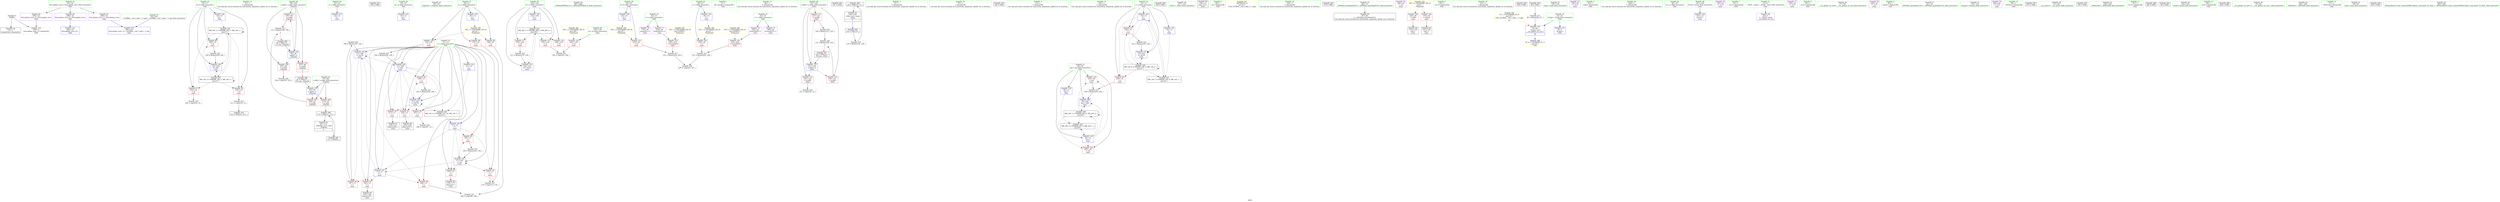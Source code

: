 digraph "SVFG" {
	label="SVFG";

	Node0x5574ecacd810 [shape=record,color=grey,label="{NodeID: 0\nNullPtr}"];
	Node0x5574ecacd810 -> Node0x5574ecad9ec0[style=solid];
	Node0x5574ecacd810 -> Node0x5574ecadeee0[style=solid];
	Node0x5574ecad8e10 [shape=record,color=red,label="{NodeID: 97\n253\<--16\n\<--k\nmain\n}"];
	Node0x5574ecad8e10 -> Node0x5574ecae6ca0[style=solid];
	Node0x5574ecad66c0 [shape=record,color=green,label="{NodeID: 14\n53\<--1\n\<--dummyObj\nCan only get source location for instruction, argument, global var or function.}"];
	Node0x5574ecad8950 [shape=record,color=red,label="{NodeID: 111\n109\<--99\n\<--y.addr\n_Z3gcdxx\n}"];
	Node0x5574ecad8950 -> Node0x5574ecae4ea0[style=solid];
	Node0x5574ecad71c0 [shape=record,color=green,label="{NodeID: 28\n22\<--23\nl\<--l_field_insensitive\nGlob }"];
	Node0x5574ecad71c0 -> Node0x5574ecade8e0[style=solid];
	Node0x5574ecaff380 [shape=record,color=black,label="{NodeID: 291\n158 = PHI()\n}"];
	Node0x5574ec83e270 [shape=record,color=black,label="{NodeID: 208\n115 = PHI(111, 113, )\n}"];
	Node0x5574ec83e270 -> Node0x5574ecada190[style=solid];
	Node0x5574ecade6e0 [shape=record,color=blue,label="{NodeID: 125\n18\<--12\nm\<--\nGlob }"];
	Node0x5574ecad7fc0 [shape=record,color=green,label="{NodeID: 42\n92\<--93\n_Z3gcdxx\<--_Z3gcdxx_field_insensitive\n}"];
	Node0x5574ecae5da0 [shape=record,color=grey,label="{NodeID: 222\n198 = Binary(197, 129, )\n}"];
	Node0x5574ecae5da0 -> Node0x5574ecadf730[style=solid];
	Node0x5574ecadf3f0 [shape=record,color=blue,label="{NodeID: 139\n143\<--129\ntt\<--\nmain\n}"];
	Node0x5574ecadf3f0 -> Node0x5574ecaf04d0[style=dashed];
	Node0x5574ecad9cc0 [shape=record,color=green,label="{NodeID: 56\n267\<--268\n_ZNSolsEPFRSoS_E\<--_ZNSolsEPFRSoS_E_field_insensitive\n}"];
	Node0x5574ecada8e0 [shape=record,color=purple,label="{NodeID: 70\n179\<--30\narrayidx\<--a\nmain\n}"];
	Node0x5574ecadb4d0 [shape=record,color=red,label="{NodeID: 84\n177\<--11\n\<--i\nmain\n}"];
	Node0x5574ecadb4d0 -> Node0x5574ecada4d0[style=solid];
	Node0x5574ecacd3d0 [shape=record,color=green,label="{NodeID: 1\n7\<--1\n__dso_handle\<--dummyObj\nGlob }"];
	Node0x5574ecaf3620 [shape=record,color=yellow,style=double,label="{NodeID: 264\n30V_1 = ENCHI(MR_30V_0)\npts\{146 \}\nFun[main]}"];
	Node0x5574ecaf3620 -> Node0x5574ecade0a0[style=dashed];
	Node0x5574ecad8ee0 [shape=record,color=red,label="{NodeID: 98\n174\<--20\n\<--n\nmain\n}"];
	Node0x5574ecad8ee0 -> Node0x5574ecae6520[style=solid];
	Node0x5574ecad6750 [shape=record,color=green,label="{NodeID: 15\n83\<--1\n\<--dummyObj\nCan only get source location for instruction, argument, global var or function.}"];
	Node0x5574ecad8a20 [shape=record,color=red,label="{NodeID: 112\n124\<--121\n\<--n.addr\n_Z2bci\n}"];
	Node0x5574ecad8a20 -> Node0x5574ecae63a0[style=solid];
	Node0x5574ecad72c0 [shape=record,color=green,label="{NodeID: 29\n24\<--25\nb\<--b_field_insensitive\nGlob }"];
	Node0x5574ecad72c0 -> Node0x5574ecad9150[style=solid];
	Node0x5574ecad72c0 -> Node0x5574ecade9e0[style=solid];
	Node0x5574ecaff450 [shape=record,color=black,label="{NodeID: 292\n167 = PHI()\n}"];
	Node0x5574ecae41e0 [shape=record,color=black,label="{NodeID: 209\n136 = PHI(133, 12, )\n}"];
	Node0x5574ecae41e0 -> Node0x5574ecada260[style=solid];
	Node0x5574ecade7e0 [shape=record,color=blue,label="{NodeID: 126\n20\<--12\nn\<--\nGlob }"];
	Node0x5574ecade7e0 -> Node0x5574ecaf30e0[style=dashed];
	Node0x5574ecad80c0 [shape=record,color=green,label="{NodeID: 43\n97\<--98\nx.addr\<--x.addr_field_insensitive\n_Z3gcdxx\n}"];
	Node0x5574ecad80c0 -> Node0x5574ecad8610[style=solid];
	Node0x5574ecad80c0 -> Node0x5574ecad86e0[style=solid];
	Node0x5574ecad80c0 -> Node0x5574ecadf0b0[style=solid];
	Node0x5574ecae5f20 [shape=record,color=grey,label="{NodeID: 223\n204 = Binary(203, 129, )\n}"];
	Node0x5574ecae5f20 -> Node0x5574ecadf9a0[style=solid];
	Node0x5574ecadf4c0 [shape=record,color=blue,label="{NodeID: 140\n11\<--12\ni\<--\nmain\n}"];
	Node0x5574ecadf4c0 -> Node0x5574ecadb400[style=dashed];
	Node0x5574ecadf4c0 -> Node0x5574ecadb4d0[style=dashed];
	Node0x5574ecadf4c0 -> Node0x5574ecadb5a0[style=dashed];
	Node0x5574ecadf4c0 -> Node0x5574ecadf590[style=dashed];
	Node0x5574ecadf4c0 -> Node0x5574ecadf660[style=dashed];
	Node0x5574ecad9dc0 [shape=record,color=green,label="{NodeID: 57\n54\<--293\n_GLOBAL__sub_I_nika_1_1.cpp\<--_GLOBAL__sub_I_nika_1_1.cpp_field_insensitive\n}"];
	Node0x5574ecad9dc0 -> Node0x5574ecadede0[style=solid];
	Node0x5574ecada9b0 [shape=record,color=purple,label="{NodeID: 71\n219\<--30\narrayidx25\<--a\nmain\n}"];
	Node0x5574ecada9b0 -> Node0x5574ecade170[style=solid];
	Node0x5574ecadb5a0 [shape=record,color=red,label="{NodeID: 85\n182\<--11\n\<--i\nmain\n}"];
	Node0x5574ecadb5a0 -> Node0x5574ecae54a0[style=solid];
	Node0x5574ecacb8d0 [shape=record,color=green,label="{NodeID: 2\n9\<--1\n\<--dummyObj\nCan only get source location for instruction, argument, global var or function.}"];
	Node0x5574ecaf3f10 [shape=record,color=yellow,style=double,label="{NodeID: 265\n32V_1 = ENCHI(MR_32V_0)\npts\{310000 \}\nFun[main]}"];
	Node0x5574ecaf3f10 -> Node0x5574ecade170[style=dashed];
	Node0x5574ecad8fb0 [shape=record,color=red,label="{NodeID: 99\n189\<--20\n\<--n\nmain\n}"];
	Node0x5574ecad8fb0 -> Node0x5574ecae6b20[style=solid];
	Node0x5574ecad67e0 [shape=record,color=green,label="{NodeID: 16\n87\<--1\n\<--dummyObj\nCan only get source location for instruction, argument, global var or function.}"];
	Node0x5574ecad8af0 [shape=record,color=red,label="{NodeID: 113\n127\<--121\n\<--n.addr\n_Z2bci\n}"];
	Node0x5574ecad8af0 -> Node0x5574ecae5920[style=solid];
	Node0x5574ecad73c0 [shape=record,color=green,label="{NodeID: 30\n26\<--27\nt\<--t_field_insensitive\nGlob }"];
	Node0x5574ecad73c0 -> Node0x5574ecad9220[style=solid];
	Node0x5574ecad73c0 -> Node0x5574ecadeae0[style=solid];
	Node0x5574ecaff520 [shape=record,color=black,label="{NodeID: 293\n168 = PHI()\n}"];
	Node0x5574ecae4780 [shape=record,color=black,label="{NodeID: 210\n213 = PHI(214, 211, )\n}"];
	Node0x5574ecade8e0 [shape=record,color=blue,label="{NodeID: 127\n22\<--12\nl\<--\nGlob }"];
	Node0x5574ecad8190 [shape=record,color=green,label="{NodeID: 44\n99\<--100\ny.addr\<--y.addr_field_insensitive\n_Z3gcdxx\n}"];
	Node0x5574ecad8190 -> Node0x5574ecad87b0[style=solid];
	Node0x5574ecad8190 -> Node0x5574ecad8880[style=solid];
	Node0x5574ecad8190 -> Node0x5574ecad8950[style=solid];
	Node0x5574ecad8190 -> Node0x5574ecadf180[style=solid];
	Node0x5574ecae60a0 [shape=record,color=grey,label="{NodeID: 224\n131 = Binary(128, 130, )\n|{<s0>5}}"];
	Node0x5574ecae60a0:s0 -> Node0x5574ecaff890[style=solid,color=red];
	Node0x5574ecadf590 [shape=record,color=blue,label="{NodeID: 141\n11\<--183\ni\<--inc\nmain\n}"];
	Node0x5574ecadf590 -> Node0x5574ecadb400[style=dashed];
	Node0x5574ecadf590 -> Node0x5574ecadb4d0[style=dashed];
	Node0x5574ecadf590 -> Node0x5574ecadb5a0[style=dashed];
	Node0x5574ecadf590 -> Node0x5574ecadf590[style=dashed];
	Node0x5574ecadf590 -> Node0x5574ecadf660[style=dashed];
	Node0x5574ecad9ec0 [shape=record,color=black,label="{NodeID: 58\n2\<--3\ndummyVal\<--dummyVal\n}"];
	Node0x5574ecadaa80 [shape=record,color=purple,label="{NodeID: 72\n194\<--32\narrayidx15\<--v\nmain\n}"];
	Node0x5574ecadb670 [shape=record,color=red,label="{NodeID: 86\n188\<--11\n\<--i\nmain\n}"];
	Node0x5574ecadb670 -> Node0x5574ecae6b20[style=solid];
	Node0x5574ecace2d0 [shape=record,color=green,label="{NodeID: 3\n12\<--1\n\<--dummyObj\nCan only get source location for instruction, argument, global var or function.}"];
	Node0x5574ecaf3ff0 [shape=record,color=yellow,style=double,label="{NodeID: 266\n34V_1 = ENCHI(MR_34V_0)\npts\{330000 \}\nFun[main]}"];
	Node0x5574ecaf3ff0 -> Node0x5574ecade240[style=dashed];
	Node0x5574ecad9080 [shape=record,color=red,label="{NodeID: 100\n203\<--20\n\<--n\nmain\n}"];
	Node0x5574ecad9080 -> Node0x5574ecae5f20[style=solid];
	Node0x5574ecad6870 [shape=record,color=green,label="{NodeID: 17\n105\<--1\n\<--dummyObj\nCan only get source location for instruction, argument, global var or function.}"];
	Node0x5574ecad8bc0 [shape=record,color=red,label="{NodeID: 114\n130\<--121\n\<--n.addr\n_Z2bci\n}"];
	Node0x5574ecad8bc0 -> Node0x5574ecae60a0[style=solid];
	Node0x5574ecad74c0 [shape=record,color=green,label="{NodeID: 31\n28\<--29\nans\<--ans_field_insensitive\nGlob }"];
	Node0x5574ecad74c0 -> Node0x5574ecad92f0[style=solid];
	Node0x5574ecad74c0 -> Node0x5574ecad93c0[style=solid];
	Node0x5574ecad74c0 -> Node0x5574ecadebe0[style=solid];
	Node0x5574ecad74c0 -> Node0x5574ecadf8d0[style=solid];
	Node0x5574ecad74c0 -> Node0x5574ecadfb40[style=solid];
	Node0x5574ecaff5f0 [shape=record,color=black,label="{NodeID: 294\n169 = PHI()\n}"];
	Node0x5574ecae4d20 [shape=record,color=grey,label="{NodeID: 211\n236 = Binary(235, 234, )\n}"];
	Node0x5574ecae4d20 -> Node0x5574ecadfb40[style=solid];
	Node0x5574ecade9e0 [shape=record,color=blue,label="{NodeID: 128\n24\<--12\nb\<--\nGlob }"];
	Node0x5574ecade9e0 -> Node0x5574ecaf31c0[style=dashed];
	Node0x5574ecad8260 [shape=record,color=green,label="{NodeID: 45\n117\<--118\n_Z2bci\<--_Z2bci_field_insensitive\n}"];
	Node0x5574ecae6220 [shape=record,color=grey,label="{NodeID: 225\n271 = Binary(270, 129, )\n}"];
	Node0x5574ecae6220 -> Node0x5574ecadfdb0[style=solid];
	Node0x5574ecadf660 [shape=record,color=blue,label="{NodeID: 142\n11\<--12\ni\<--\nmain\n}"];
	Node0x5574ecadf660 -> Node0x5574ecadb670[style=dashed];
	Node0x5574ecadf660 -> Node0x5574ecadb740[style=dashed];
	Node0x5574ecadf660 -> Node0x5574ecadb810[style=dashed];
	Node0x5574ecadf660 -> Node0x5574ecadf730[style=dashed];
	Node0x5574ecadf660 -> Node0x5574ecadf9a0[style=dashed];
	Node0x5574ecad9fc0 [shape=record,color=black,label="{NodeID: 59\n140\<--12\nmain_ret\<--\nmain\n}"];
	Node0x5574ecadab50 [shape=record,color=purple,label="{NodeID: 73\n224\<--32\narrayidx28\<--v\nmain\n}"];
	Node0x5574ecadab50 -> Node0x5574ecade240[style=solid];
	Node0x5574ecadb740 [shape=record,color=red,label="{NodeID: 87\n192\<--11\n\<--i\nmain\n}"];
	Node0x5574ecadb740 -> Node0x5574ecada5a0[style=solid];
	Node0x5574ecace360 [shape=record,color=green,label="{NodeID: 4\n36\<--1\n.str\<--dummyObj\nGlob }"];
	Node0x5574ecaf40d0 [shape=record,color=yellow,style=double,label="{NodeID: 267\nRETMU(2V_2)\npts\{10 \}\nFun[_GLOBAL__sub_I_nika_1_1.cpp]}"];
	Node0x5574ecad9150 [shape=record,color=red,label="{NodeID: 101\n216\<--24\n\<--b\nmain\n}"];
	Node0x5574ecad9150 -> Node0x5574ecae5620[style=solid];
	Node0x5574ecad6900 [shape=record,color=green,label="{NodeID: 18\n129\<--1\n\<--dummyObj\nCan only get source location for instruction, argument, global var or function.}"];
	Node0x5574ecaddeb0 [shape=record,color=red,label="{NodeID: 115\n163\<--143\n\<--tt\nmain\n}"];
	Node0x5574ecaddeb0 -> Node0x5574ecae6fa0[style=solid];
	Node0x5574ecad75c0 [shape=record,color=green,label="{NodeID: 32\n30\<--31\na\<--a_field_insensitive\nGlob }"];
	Node0x5574ecad75c0 -> Node0x5574ecada8e0[style=solid];
	Node0x5574ecad75c0 -> Node0x5574ecada9b0[style=solid];
	Node0x5574ecaff6f0 [shape=record,color=black,label="{NodeID: 295\n170 = PHI()\n}"];
	Node0x5574ecae4ea0 [shape=record,color=grey,label="{NodeID: 212\n110 = Binary(108, 109, )\n|{<s0>4}}"];
	Node0x5574ecae4ea0:s0 -> Node0x5574ecaffbc0[style=solid,color=red];
	Node0x5574ecadeae0 [shape=record,color=blue,label="{NodeID: 129\n26\<--12\nt\<--\nGlob }"];
	Node0x5574ecadeae0 -> Node0x5574ecaf32a0[style=dashed];
	Node0x5574ecad8360 [shape=record,color=green,label="{NodeID: 46\n121\<--122\nn.addr\<--n.addr_field_insensitive\n_Z2bci\n}"];
	Node0x5574ecad8360 -> Node0x5574ecad8a20[style=solid];
	Node0x5574ecad8360 -> Node0x5574ecad8af0[style=solid];
	Node0x5574ecad8360 -> Node0x5574ecad8bc0[style=solid];
	Node0x5574ecad8360 -> Node0x5574ecadf250[style=solid];
	Node0x5574ecae63a0 [shape=record,color=grey,label="{NodeID: 226\n125 = cmp(124, 12, )\n}"];
	Node0x5574ecadf730 [shape=record,color=blue,label="{NodeID: 143\n11\<--198\ni\<--inc18\nmain\n}"];
	Node0x5574ecadf730 -> Node0x5574ecadb670[style=dashed];
	Node0x5574ecadf730 -> Node0x5574ecadb740[style=dashed];
	Node0x5574ecadf730 -> Node0x5574ecadb810[style=dashed];
	Node0x5574ecadf730 -> Node0x5574ecadf730[style=dashed];
	Node0x5574ecadf730 -> Node0x5574ecadf9a0[style=dashed];
	Node0x5574ecada090 [shape=record,color=black,label="{NodeID: 60\n65\<--66\n\<--_ZNSt8ios_base4InitD1Ev\nCan only get source location for instruction, argument, global var or function.}"];
	Node0x5574ecaef0d0 [shape=record,color=black,label="{NodeID: 240\nMR_12V_2 = PHI(MR_12V_10, MR_12V_1, )\npts\{13 \}\n}"];
	Node0x5574ecaef0d0 -> Node0x5574ecadf4c0[style=dashed];
	Node0x5574ecadac20 [shape=record,color=purple,label="{NodeID: 74\n149\<--36\n\<--.str\nmain\n}"];
	Node0x5574ecaf2d00 [shape=record,color=yellow,style=double,label="{NodeID: 254\n10V_1 = ENCHI(MR_10V_0)\npts\{1 \}\nFun[main]}"];
	Node0x5574ecaf2d00 -> Node0x5574ecad9490[style=dashed];
	Node0x5574ecaf2d00 -> Node0x5574ecad8540[style=dashed];
	Node0x5574ecadb810 [shape=record,color=red,label="{NodeID: 88\n197\<--11\n\<--i\nmain\n}"];
	Node0x5574ecadb810 -> Node0x5574ecae5da0[style=solid];
	Node0x5574ecacd690 [shape=record,color=green,label="{NodeID: 5\n38\<--1\n.str.2\<--dummyObj\nGlob }"];
	Node0x5574ecad9220 [shape=record,color=red,label="{NodeID: 102\n226\<--26\n\<--t\nmain\n}"];
	Node0x5574ecad9220 -> Node0x5574ecae5320[style=solid];
	Node0x5574ecad6990 [shape=record,color=green,label="{NodeID: 19\n214\<--1\n\<--dummyObj\nCan only get source location for instruction, argument, global var or function.}"];
	Node0x5574ecaddf40 [shape=record,color=red,label="{NodeID: 116\n248\<--143\n\<--tt\nmain\n}"];
	Node0x5574ecad76c0 [shape=record,color=green,label="{NodeID: 33\n32\<--33\nv\<--v_field_insensitive\nGlob }"];
	Node0x5574ecad76c0 -> Node0x5574ecadaa80[style=solid];
	Node0x5574ecad76c0 -> Node0x5574ecadab50[style=solid];
	Node0x5574ecaff7c0 [shape=record,color=black,label="{NodeID: 296\n180 = PHI()\n}"];
	Node0x5574ecae5020 [shape=record,color=grey,label="{NodeID: 213\n86 = Binary(82, 87, )\n}"];
	Node0x5574ecae5020 -> Node0x5574ecadefe0[style=solid];
	Node0x5574ecadebe0 [shape=record,color=blue,label="{NodeID: 130\n28\<--12\nans\<--\nGlob }"];
	Node0x5574ecadebe0 -> Node0x5574ecaeffd0[style=dashed];
	Node0x5574ecad8430 [shape=record,color=green,label="{NodeID: 47\n138\<--139\nmain\<--main_field_insensitive\n}"];
	Node0x5574ecae6520 [shape=record,color=grey,label="{NodeID: 227\n175 = cmp(173, 174, )\n}"];
	Node0x5574ecadf800 [shape=record,color=blue,label="{NodeID: 144\n14\<--12\nj\<--\nmain\n}"];
	Node0x5574ecadf800 -> Node0x5574ecadbc20[style=dashed];
	Node0x5574ecadf800 -> Node0x5574ecadbcf0[style=dashed];
	Node0x5574ecadf800 -> Node0x5574ecadfa70[style=dashed];
	Node0x5574ecadf800 -> Node0x5574ecaef5d0[style=dashed];
	Node0x5574ecadf800 -> Node0x5574ecaf0ed0[style=dashed];
	Node0x5574ecada190 [shape=record,color=black,label="{NodeID: 61\n94\<--115\n_Z3gcdxx_ret\<--cond\n_Z3gcdxx\n|{<s0>4}}"];
	Node0x5574ecada190:s0 -> Node0x5574ecb00330[style=solid,color=blue];
	Node0x5574ecaef5d0 [shape=record,color=black,label="{NodeID: 241\nMR_14V_2 = PHI(MR_14V_4, MR_14V_1, )\npts\{15 \}\n}"];
	Node0x5574ecaef5d0 -> Node0x5574ecadf800[style=dashed];
	Node0x5574ecadacf0 [shape=record,color=purple,label="{NodeID: 75\n150\<--38\n\<--.str.2\nmain\n}"];
	Node0x5574ecadb8e0 [shape=record,color=red,label="{NodeID: 89\n207\<--11\n\<--i\nmain\n}"];
	Node0x5574ecadb8e0 -> Node0x5574ecae69a0[style=solid];
	Node0x5574ecacd720 [shape=record,color=green,label="{NodeID: 6\n40\<--1\nstdin\<--dummyObj\nGlob }"];
	Node0x5574ecad92f0 [shape=record,color=red,label="{NodeID: 103\n235\<--28\n\<--ans\nmain\n}"];
	Node0x5574ecad92f0 -> Node0x5574ecae4d20[style=solid];
	Node0x5574ecad6a20 [shape=record,color=green,label="{NodeID: 20\n240\<--1\n\<--dummyObj\nCan only get source location for instruction, argument, global var or function.}"];
	Node0x5574ecaddfd0 [shape=record,color=red,label="{NodeID: 117\n270\<--143\n\<--tt\nmain\n}"];
	Node0x5574ecaddfd0 -> Node0x5574ecae6220[style=solid];
	Node0x5574ecad77c0 [shape=record,color=green,label="{NodeID: 34\n34\<--35\nss\<--ss_field_insensitive\nGlob }"];
	Node0x5574ecaff890 [shape=record,color=black,label="{NodeID: 297\n120 = PHI(131, )\n0th arg _Z2bci }"];
	Node0x5574ecaff890 -> Node0x5574ecadf250[style=solid];
	Node0x5574ecae51a0 [shape=record,color=grey,label="{NodeID: 214\n231 = Binary(230, 129, )\n}"];
	Node0x5574ecae51a0 -> Node0x5574ecadfa70[style=solid];
	Node0x5574ecadece0 [shape=record,color=blue,label="{NodeID: 131\n298\<--53\nllvm.global_ctors_0\<--\nGlob }"];
	Node0x5574ecad9550 [shape=record,color=green,label="{NodeID: 48\n141\<--142\nretval\<--retval_field_insensitive\nmain\n}"];
	Node0x5574ecad9550 -> Node0x5574ecadf320[style=solid];
	Node0x5574ecae66a0 [shape=record,color=grey,label="{NodeID: 228\n104 = cmp(103, 105, )\n}"];
	Node0x5574ecadf8d0 [shape=record,color=blue,label="{NodeID: 145\n28\<--12\nans\<--\nmain\n}"];
	Node0x5574ecadf8d0 -> Node0x5574ecad92f0[style=dashed];
	Node0x5574ecadf8d0 -> Node0x5574ecad93c0[style=dashed];
	Node0x5574ecadf8d0 -> Node0x5574ecadfb40[style=dashed];
	Node0x5574ecadf8d0 -> Node0x5574ecaeffd0[style=dashed];
	Node0x5574ecadf8d0 -> Node0x5574ecaf18d0[style=dashed];
	Node0x5574ecada260 [shape=record,color=black,label="{NodeID: 62\n119\<--136\n_Z2bci_ret\<--cond\n_Z2bci\n|{<s0>5}}"];
	Node0x5574ecada260:s0 -> Node0x5574ecaff190[style=solid,color=blue];
	Node0x5574ecaefad0 [shape=record,color=black,label="{NodeID: 242\nMR_16V_2 = PHI(MR_16V_3, MR_16V_1, )\npts\{17 \}\n}"];
	Node0x5574ecaefad0 -> Node0x5574ecadbdc0[style=dashed];
	Node0x5574ecaefad0 -> Node0x5574ecad8d40[style=dashed];
	Node0x5574ecaefad0 -> Node0x5574ecad8e10[style=dashed];
	Node0x5574ecaefad0 -> Node0x5574ecadfc10[style=dashed];
	Node0x5574ecaefad0 -> Node0x5574ecaefad0[style=dashed];
	Node0x5574ecaefad0 -> Node0x5574ecaf13d0[style=dashed];
	Node0x5574ecadadc0 [shape=record,color=purple,label="{NodeID: 76\n155\<--41\n\<--.str.3\nmain\n}"];
	Node0x5574ecadb9b0 [shape=record,color=red,label="{NodeID: 90\n217\<--11\n\<--i\nmain\n}"];
	Node0x5574ecadb9b0 -> Node0x5574ecada670[style=solid];
	Node0x5574ecace8f0 [shape=record,color=green,label="{NodeID: 7\n41\<--1\n.str.3\<--dummyObj\nGlob }"];
	Node0x5574ecad93c0 [shape=record,color=red,label="{NodeID: 104\n259\<--28\n\<--ans\nmain\n}"];
	Node0x5574ecad6af0 [shape=record,color=green,label="{NodeID: 21\n4\<--6\n_ZStL8__ioinit\<--_ZStL8__ioinit_field_insensitive\nGlob }"];
	Node0x5574ecad6af0 -> Node0x5574ecada810[style=solid];
	Node0x5574ecade0a0 [shape=record,color=red,label="{NodeID: 118\n164\<--145\n\<--tn\nmain\n}"];
	Node0x5574ecade0a0 -> Node0x5574ecae6fa0[style=solid];
	Node0x5574ecad78c0 [shape=record,color=green,label="{NodeID: 35\n52\<--56\nllvm.global_ctors\<--llvm.global_ctors_field_insensitive\nGlob }"];
	Node0x5574ecad78c0 -> Node0x5574ecadb100[style=solid];
	Node0x5574ecad78c0 -> Node0x5574ecadb200[style=solid];
	Node0x5574ecad78c0 -> Node0x5574ecadb300[style=solid];
	Node0x5574ecaffa80 [shape=record,color=black,label="{NodeID: 298\n95 = PHI(107, )\n0th arg _Z3gcdxx }"];
	Node0x5574ecaffa80 -> Node0x5574ecadf0b0[style=solid];
	Node0x5574ecae5320 [shape=record,color=grey,label="{NodeID: 215\n227 = Binary(225, 226, )\n}"];
	Node0x5574ecae5320 -> Node0x5574ecae6820[style=solid];
	Node0x5574ecadede0 [shape=record,color=blue,label="{NodeID: 132\n299\<--54\nllvm.global_ctors_1\<--_GLOBAL__sub_I_nika_1_1.cpp\nGlob }"];
	Node0x5574ecad9620 [shape=record,color=green,label="{NodeID: 49\n143\<--144\ntt\<--tt_field_insensitive\nmain\n}"];
	Node0x5574ecad9620 -> Node0x5574ecaddeb0[style=solid];
	Node0x5574ecad9620 -> Node0x5574ecaddf40[style=solid];
	Node0x5574ecad9620 -> Node0x5574ecaddfd0[style=solid];
	Node0x5574ecad9620 -> Node0x5574ecadf3f0[style=solid];
	Node0x5574ecad9620 -> Node0x5574ecadfdb0[style=solid];
	Node0x5574ecae6820 [shape=record,color=grey,label="{NodeID: 229\n228 = cmp(221, 227, )\n}"];
	Node0x5574ecadf9a0 [shape=record,color=blue,label="{NodeID: 146\n11\<--204\ni\<--sub\nmain\n}"];
	Node0x5574ecadf9a0 -> Node0x5574ecadb8e0[style=dashed];
	Node0x5574ecadf9a0 -> Node0x5574ecadb9b0[style=dashed];
	Node0x5574ecadf9a0 -> Node0x5574ecadba80[style=dashed];
	Node0x5574ecadf9a0 -> Node0x5574ecadbb50[style=dashed];
	Node0x5574ecadf9a0 -> Node0x5574ecadfce0[style=dashed];
	Node0x5574ecadf9a0 -> Node0x5574ecaef0d0[style=dashed];
	Node0x5574ecada330 [shape=record,color=black,label="{NodeID: 63\n151\<--148\ncall\<--\nmain\n}"];
	Node0x5574ecaeffd0 [shape=record,color=black,label="{NodeID: 243\nMR_24V_2 = PHI(MR_24V_4, MR_24V_1, )\npts\{29 \}\n}"];
	Node0x5574ecaeffd0 -> Node0x5574ecadf8d0[style=dashed];
	Node0x5574ecadae90 [shape=record,color=purple,label="{NodeID: 77\n156\<--43\n\<--.str.4\nmain\n}"];
	Node0x5574ecadba80 [shape=record,color=red,label="{NodeID: 91\n222\<--11\n\<--i\nmain\n}"];
	Node0x5574ecadba80 -> Node0x5574ecada740[style=solid];
	Node0x5574ecace980 [shape=record,color=green,label="{NodeID: 8\n43\<--1\n.str.4\<--dummyObj\nGlob }"];
	Node0x5574ecad9490 [shape=record,color=red,label="{NodeID: 105\n148\<--40\n\<--stdin\nmain\n}"];
	Node0x5574ecad9490 -> Node0x5574ecada330[style=solid];
	Node0x5574ecad6bc0 [shape=record,color=green,label="{NodeID: 22\n8\<--10\n_ZL2pi\<--_ZL2pi_field_insensitive\nGlob }"];
	Node0x5574ecad6bc0 -> Node0x5574ecade310[style=solid];
	Node0x5574ecad6bc0 -> Node0x5574ecadefe0[style=solid];
	Node0x5574ecade170 [shape=record,color=red,label="{NodeID: 119\n220\<--219\n\<--arrayidx25\nmain\n}"];
	Node0x5574ecade170 -> Node0x5574ecae5620[style=solid];
	Node0x5574ecad79c0 [shape=record,color=green,label="{NodeID: 36\n57\<--58\n__cxx_global_var_init\<--__cxx_global_var_init_field_insensitive\n}"];
	Node0x5574ecaffbc0 [shape=record,color=black,label="{NodeID: 299\n96 = PHI(110, )\n1st arg _Z3gcdxx }"];
	Node0x5574ecaffbc0 -> Node0x5574ecadf180[style=solid];
	Node0x5574ecae54a0 [shape=record,color=grey,label="{NodeID: 216\n183 = Binary(182, 129, )\n}"];
	Node0x5574ecae54a0 -> Node0x5574ecadf590[style=solid];
	Node0x5574ecadeee0 [shape=record,color=blue, style = dotted,label="{NodeID: 133\n300\<--3\nllvm.global_ctors_2\<--dummyVal\nGlob }"];
	Node0x5574ecad96f0 [shape=record,color=green,label="{NodeID: 50\n145\<--146\ntn\<--tn_field_insensitive\nmain\n}"];
	Node0x5574ecad96f0 -> Node0x5574ecade0a0[style=solid];
	Node0x5574ecae69a0 [shape=record,color=grey,label="{NodeID: 230\n208 = cmp(207, 12, )\n}"];
	Node0x5574ecadfa70 [shape=record,color=blue,label="{NodeID: 147\n14\<--231\nj\<--inc30\nmain\n}"];
	Node0x5574ecadfa70 -> Node0x5574ecaf0ed0[style=dashed];
	Node0x5574ecada400 [shape=record,color=black,label="{NodeID: 64\n157\<--154\ncall1\<--\nmain\n}"];
	Node0x5574ecaf04d0 [shape=record,color=black,label="{NodeID: 244\nMR_28V_3 = PHI(MR_28V_4, MR_28V_2, )\npts\{144 \}\n}"];
	Node0x5574ecaf04d0 -> Node0x5574ecaddeb0[style=dashed];
	Node0x5574ecaf04d0 -> Node0x5574ecaddf40[style=dashed];
	Node0x5574ecaf04d0 -> Node0x5574ecaddfd0[style=dashed];
	Node0x5574ecaf04d0 -> Node0x5574ecadfdb0[style=dashed];
	Node0x5574ecadaf60 [shape=record,color=purple,label="{NodeID: 78\n249\<--47\n\<--.str.5\nmain\n}"];
	Node0x5574ecaf30e0 [shape=record,color=yellow,style=double,label="{NodeID: 258\n18V_1 = ENCHI(MR_18V_0)\npts\{21 \}\nFun[main]}"];
	Node0x5574ecaf30e0 -> Node0x5574ecad8ee0[style=dashed];
	Node0x5574ecaf30e0 -> Node0x5574ecad8fb0[style=dashed];
	Node0x5574ecaf30e0 -> Node0x5574ecad9080[style=dashed];
	Node0x5574ecadbb50 [shape=record,color=red,label="{NodeID: 92\n244\<--11\n\<--i\nmain\n}"];
	Node0x5574ecadbb50 -> Node0x5574ecae5c20[style=solid];
	Node0x5574ecacea10 [shape=record,color=green,label="{NodeID: 9\n45\<--1\nstdout\<--dummyObj\nGlob }"];
	Node0x5574ecad8540 [shape=record,color=red,label="{NodeID: 106\n154\<--45\n\<--stdout\nmain\n}"];
	Node0x5574ecad8540 -> Node0x5574ecada400[style=solid];
	Node0x5574ecad6cc0 [shape=record,color=green,label="{NodeID: 23\n11\<--13\ni\<--i_field_insensitive\nGlob }"];
	Node0x5574ecad6cc0 -> Node0x5574ecadb400[style=solid];
	Node0x5574ecad6cc0 -> Node0x5574ecadb4d0[style=solid];
	Node0x5574ecad6cc0 -> Node0x5574ecadb5a0[style=solid];
	Node0x5574ecad6cc0 -> Node0x5574ecadb670[style=solid];
	Node0x5574ecad6cc0 -> Node0x5574ecadb740[style=solid];
	Node0x5574ecad6cc0 -> Node0x5574ecadb810[style=solid];
	Node0x5574ecad6cc0 -> Node0x5574ecadb8e0[style=solid];
	Node0x5574ecad6cc0 -> Node0x5574ecadb9b0[style=solid];
	Node0x5574ecad6cc0 -> Node0x5574ecadba80[style=solid];
	Node0x5574ecad6cc0 -> Node0x5574ecadbb50[style=solid];
	Node0x5574ecad6cc0 -> Node0x5574ecade3e0[style=solid];
	Node0x5574ecad6cc0 -> Node0x5574ecadf4c0[style=solid];
	Node0x5574ecad6cc0 -> Node0x5574ecadf590[style=solid];
	Node0x5574ecad6cc0 -> Node0x5574ecadf660[style=solid];
	Node0x5574ecad6cc0 -> Node0x5574ecadf730[style=solid];
	Node0x5574ecad6cc0 -> Node0x5574ecadf9a0[style=solid];
	Node0x5574ecad6cc0 -> Node0x5574ecadfce0[style=solid];
	Node0x5574ecaf5ca0 [shape=record,color=yellow,style=double,label="{NodeID: 286\n2V_2 = CSCHI(MR_2V_1)\npts\{10 \}\nCS[]}"];
	Node0x5574ecade240 [shape=record,color=red,label="{NodeID: 120\n225\<--224\n\<--arrayidx28\nmain\n}"];
	Node0x5574ecade240 -> Node0x5574ecae5320[style=solid];
	Node0x5574ecad7ac0 [shape=record,color=green,label="{NodeID: 37\n61\<--62\n_ZNSt8ios_base4InitC1Ev\<--_ZNSt8ios_base4InitC1Ev_field_insensitive\n}"];
	Node0x5574ecb00330 [shape=record,color=black,label="{NodeID: 300\n111 = PHI(94, )\n}"];
	Node0x5574ecb00330 -> Node0x5574ec83e270[style=solid];
	Node0x5574ecae5620 [shape=record,color=grey,label="{NodeID: 217\n221 = Binary(216, 220, )\n}"];
	Node0x5574ecae5620 -> Node0x5574ecae6820[style=solid];
	Node0x5574ecadefe0 [shape=record,color=blue,label="{NodeID: 134\n8\<--86\n_ZL2pi\<--mul\n__cxx_global_var_init.1\n|{<s0>20}}"];
	Node0x5574ecadefe0:s0 -> Node0x5574ecaf5ca0[style=dashed,color=blue];
	Node0x5574ecad97c0 [shape=record,color=green,label="{NodeID: 51\n152\<--153\nfreopen\<--freopen_field_insensitive\n}"];
	Node0x5574ecae6b20 [shape=record,color=grey,label="{NodeID: 231\n190 = cmp(188, 189, )\n}"];
	Node0x5574ecadfb40 [shape=record,color=blue,label="{NodeID: 148\n28\<--236\nans\<--add\nmain\n}"];
	Node0x5574ecadfb40 -> Node0x5574ecaf18d0[style=dashed];
	Node0x5574ecada4d0 [shape=record,color=black,label="{NodeID: 65\n178\<--177\nidxprom\<--\nmain\n}"];
	Node0x5574ecadb030 [shape=record,color=purple,label="{NodeID: 79\n256\<--49\n\<--.str.6\nmain\n}"];
	Node0x5574ecaf31c0 [shape=record,color=yellow,style=double,label="{NodeID: 259\n20V_1 = ENCHI(MR_20V_0)\npts\{25 \}\nFun[main]}"];
	Node0x5574ecaf31c0 -> Node0x5574ecad9150[style=dashed];
	Node0x5574ecadbc20 [shape=record,color=red,label="{NodeID: 93\n230\<--14\n\<--j\nmain\n}"];
	Node0x5574ecadbc20 -> Node0x5574ecae51a0[style=solid];
	Node0x5574ecacd970 [shape=record,color=green,label="{NodeID: 10\n46\<--1\n_ZSt3cin\<--dummyObj\nGlob }"];
	Node0x5574ecad8610 [shape=record,color=red,label="{NodeID: 107\n108\<--97\n\<--x.addr\n_Z3gcdxx\n}"];
	Node0x5574ecad8610 -> Node0x5574ecae4ea0[style=solid];
	Node0x5574ecad6dc0 [shape=record,color=green,label="{NodeID: 24\n14\<--15\nj\<--j_field_insensitive\nGlob }"];
	Node0x5574ecad6dc0 -> Node0x5574ecadbc20[style=solid];
	Node0x5574ecad6dc0 -> Node0x5574ecadbcf0[style=solid];
	Node0x5574ecad6dc0 -> Node0x5574ecade4e0[style=solid];
	Node0x5574ecad6dc0 -> Node0x5574ecadf800[style=solid];
	Node0x5574ecad6dc0 -> Node0x5574ecadfa70[style=solid];
	Node0x5574ecafe9a0 [shape=record,color=black,label="{NodeID: 287\n257 = PHI()\n}"];
	Node0x5574ecade310 [shape=record,color=blue,label="{NodeID: 121\n8\<--9\n_ZL2pi\<--\nGlob }"];
	Node0x5574ecad7bc0 [shape=record,color=green,label="{NodeID: 38\n67\<--68\n__cxa_atexit\<--__cxa_atexit_field_insensitive\n}"];
	Node0x5574ecb00660 [shape=record,color=black,label="{NodeID: 301\n195 = PHI()\n}"];
	Node0x5574ecae57a0 [shape=record,color=grey,label="{NodeID: 218\n133 = Binary(132, 129, )\n}"];
	Node0x5574ecae57a0 -> Node0x5574ecae41e0[style=solid];
	Node0x5574ecadf0b0 [shape=record,color=blue,label="{NodeID: 135\n97\<--95\nx.addr\<--x\n_Z3gcdxx\n}"];
	Node0x5574ecadf0b0 -> Node0x5574ecad8610[style=dashed];
	Node0x5574ecadf0b0 -> Node0x5574ecad86e0[style=dashed];
	Node0x5574ecad98c0 [shape=record,color=green,label="{NodeID: 52\n159\<--160\n_ZNSirsERi\<--_ZNSirsERi_field_insensitive\n}"];
	Node0x5574ecae6ca0 [shape=record,color=grey,label="{NodeID: 232\n254 = cmp(253, 12, )\n}"];
	Node0x5574ecadfc10 [shape=record,color=blue,label="{NodeID: 149\n16\<--239\nk\<--dec\nmain\n}"];
	Node0x5574ecadfc10 -> Node0x5574ecaf13d0[style=dashed];
	Node0x5574ecada5a0 [shape=record,color=black,label="{NodeID: 66\n193\<--192\nidxprom14\<--\nmain\n}"];
	Node0x5574ecaf0ed0 [shape=record,color=black,label="{NodeID: 246\nMR_14V_6 = PHI(MR_14V_4, MR_14V_5, )\npts\{15 \}\n}"];
	Node0x5574ecaf0ed0 -> Node0x5574ecadbc20[style=dashed];
	Node0x5574ecaf0ed0 -> Node0x5574ecadbcf0[style=dashed];
	Node0x5574ecaf0ed0 -> Node0x5574ecadfa70[style=dashed];
	Node0x5574ecaf0ed0 -> Node0x5574ecaef5d0[style=dashed];
	Node0x5574ecaf0ed0 -> Node0x5574ecaf0ed0[style=dashed];
	Node0x5574ecadb100 [shape=record,color=purple,label="{NodeID: 80\n298\<--52\nllvm.global_ctors_0\<--llvm.global_ctors\nGlob }"];
	Node0x5574ecadb100 -> Node0x5574ecadece0[style=solid];
	Node0x5574ecaf32a0 [shape=record,color=yellow,style=double,label="{NodeID: 260\n22V_1 = ENCHI(MR_22V_0)\npts\{27 \}\nFun[main]}"];
	Node0x5574ecaf32a0 -> Node0x5574ecad9220[style=dashed];
	Node0x5574ecadbcf0 [shape=record,color=red,label="{NodeID: 94\n234\<--14\n\<--j\nmain\n}"];
	Node0x5574ecadbcf0 -> Node0x5574ecae4d20[style=solid];
	Node0x5574ecacda00 [shape=record,color=green,label="{NodeID: 11\n47\<--1\n.str.5\<--dummyObj\nGlob }"];
	Node0x5574ecad86e0 [shape=record,color=red,label="{NodeID: 108\n113\<--97\n\<--x.addr\n_Z3gcdxx\n}"];
	Node0x5574ecad86e0 -> Node0x5574ec83e270[style=solid];
	Node0x5574ecad6ec0 [shape=record,color=green,label="{NodeID: 25\n16\<--17\nk\<--k_field_insensitive\nGlob }"];
	Node0x5574ecad6ec0 -> Node0x5574ecadbdc0[style=solid];
	Node0x5574ecad6ec0 -> Node0x5574ecad8d40[style=solid];
	Node0x5574ecad6ec0 -> Node0x5574ecad8e10[style=solid];
	Node0x5574ecad6ec0 -> Node0x5574ecade5e0[style=solid];
	Node0x5574ecad6ec0 -> Node0x5574ecadfc10[style=solid];
	Node0x5574ecafef90 [shape=record,color=black,label="{NodeID: 288\n260 = PHI()\n}"];
	Node0x5574ecade3e0 [shape=record,color=blue,label="{NodeID: 122\n11\<--12\ni\<--\nGlob }"];
	Node0x5574ecade3e0 -> Node0x5574ecaef0d0[style=dashed];
	Node0x5574ecad7cc0 [shape=record,color=green,label="{NodeID: 39\n66\<--72\n_ZNSt8ios_base4InitD1Ev\<--_ZNSt8ios_base4InitD1Ev_field_insensitive\n}"];
	Node0x5574ecad7cc0 -> Node0x5574ecada090[style=solid];
	Node0x5574ecb00730 [shape=record,color=black,label="{NodeID: 302\n64 = PHI()\n}"];
	Node0x5574ecae5920 [shape=record,color=grey,label="{NodeID: 219\n128 = Binary(127, 129, )\n}"];
	Node0x5574ecae5920 -> Node0x5574ecae60a0[style=solid];
	Node0x5574ecadf180 [shape=record,color=blue,label="{NodeID: 136\n99\<--96\ny.addr\<--y\n_Z3gcdxx\n}"];
	Node0x5574ecadf180 -> Node0x5574ecad87b0[style=dashed];
	Node0x5574ecadf180 -> Node0x5574ecad8880[style=dashed];
	Node0x5574ecadf180 -> Node0x5574ecad8950[style=dashed];
	Node0x5574ecad99c0 [shape=record,color=green,label="{NodeID: 53\n251\<--252\nprintf\<--printf_field_insensitive\n}"];
	Node0x5574ecae6e20 [shape=record,color=grey,label="{NodeID: 233\n211 = cmp(210, 12, )\n}"];
	Node0x5574ecae6e20 -> Node0x5574ecae4780[style=solid];
	Node0x5574ecadfce0 [shape=record,color=blue,label="{NodeID: 150\n11\<--245\ni\<--dec32\nmain\n}"];
	Node0x5574ecadfce0 -> Node0x5574ecadb8e0[style=dashed];
	Node0x5574ecadfce0 -> Node0x5574ecadb9b0[style=dashed];
	Node0x5574ecadfce0 -> Node0x5574ecadba80[style=dashed];
	Node0x5574ecadfce0 -> Node0x5574ecadbb50[style=dashed];
	Node0x5574ecadfce0 -> Node0x5574ecadfce0[style=dashed];
	Node0x5574ecadfce0 -> Node0x5574ecaef0d0[style=dashed];
	Node0x5574ecada670 [shape=record,color=black,label="{NodeID: 67\n218\<--217\nidxprom24\<--\nmain\n}"];
	Node0x5574ecaf13d0 [shape=record,color=black,label="{NodeID: 247\nMR_16V_4 = PHI(MR_16V_5, MR_16V_3, )\npts\{17 \}\n}"];
	Node0x5574ecaf13d0 -> Node0x5574ecadbdc0[style=dashed];
	Node0x5574ecaf13d0 -> Node0x5574ecad8d40[style=dashed];
	Node0x5574ecaf13d0 -> Node0x5574ecad8e10[style=dashed];
	Node0x5574ecaf13d0 -> Node0x5574ecadfc10[style=dashed];
	Node0x5574ecaf13d0 -> Node0x5574ecaefad0[style=dashed];
	Node0x5574ecaf13d0 -> Node0x5574ecaf13d0[style=dashed];
	Node0x5574ecadb200 [shape=record,color=purple,label="{NodeID: 81\n299\<--52\nllvm.global_ctors_1\<--llvm.global_ctors\nGlob }"];
	Node0x5574ecadb200 -> Node0x5574ecadede0[style=solid];
	Node0x5574ecadbdc0 [shape=record,color=red,label="{NodeID: 95\n210\<--16\n\<--k\nmain\n}"];
	Node0x5574ecadbdc0 -> Node0x5574ecae6e20[style=solid];
	Node0x5574ecacda90 [shape=record,color=green,label="{NodeID: 12\n49\<--1\n.str.6\<--dummyObj\nGlob }"];
	Node0x5574ecad87b0 [shape=record,color=red,label="{NodeID: 109\n103\<--99\n\<--y.addr\n_Z3gcdxx\n}"];
	Node0x5574ecad87b0 -> Node0x5574ecae66a0[style=solid];
	Node0x5574ecad6fc0 [shape=record,color=green,label="{NodeID: 26\n18\<--19\nm\<--m_field_insensitive\nGlob }"];
	Node0x5574ecad6fc0 -> Node0x5574ecade6e0[style=solid];
	Node0x5574ecaff090 [shape=record,color=black,label="{NodeID: 289\n264 = PHI()\n}"];
	Node0x5574ecade4e0 [shape=record,color=blue,label="{NodeID: 123\n14\<--12\nj\<--\nGlob }"];
	Node0x5574ecade4e0 -> Node0x5574ecaef5d0[style=dashed];
	Node0x5574ecad7dc0 [shape=record,color=green,label="{NodeID: 40\n79\<--80\n__cxx_global_var_init.1\<--__cxx_global_var_init.1_field_insensitive\n}"];
	Node0x5574ecb00800 [shape=record,color=black,label="{NodeID: 303\n82 = PHI()\n}"];
	Node0x5574ecb00800 -> Node0x5574ecae5020[style=solid];
	Node0x5574ecae5aa0 [shape=record,color=grey,label="{NodeID: 220\n239 = Binary(238, 240, )\n}"];
	Node0x5574ecae5aa0 -> Node0x5574ecadfc10[style=solid];
	Node0x5574ecadf250 [shape=record,color=blue,label="{NodeID: 137\n121\<--120\nn.addr\<--n\n_Z2bci\n}"];
	Node0x5574ecadf250 -> Node0x5574ecad8a20[style=dashed];
	Node0x5574ecadf250 -> Node0x5574ecad8af0[style=dashed];
	Node0x5574ecadf250 -> Node0x5574ecad8bc0[style=dashed];
	Node0x5574ecad9ac0 [shape=record,color=green,label="{NodeID: 54\n261\<--262\n_ZNSolsEi\<--_ZNSolsEi_field_insensitive\n}"];
	Node0x5574ecae6fa0 [shape=record,color=grey,label="{NodeID: 234\n165 = cmp(163, 164, )\n}"];
	Node0x5574ecadfdb0 [shape=record,color=blue,label="{NodeID: 151\n143\<--271\ntt\<--inc43\nmain\n}"];
	Node0x5574ecadfdb0 -> Node0x5574ecaf04d0[style=dashed];
	Node0x5574ecada740 [shape=record,color=black,label="{NodeID: 68\n223\<--222\nidxprom27\<--\nmain\n}"];
	Node0x5574ecaf18d0 [shape=record,color=black,label="{NodeID: 248\nMR_24V_5 = PHI(MR_24V_6, MR_24V_4, )\npts\{29 \}\n}"];
	Node0x5574ecaf18d0 -> Node0x5574ecad92f0[style=dashed];
	Node0x5574ecaf18d0 -> Node0x5574ecad93c0[style=dashed];
	Node0x5574ecaf18d0 -> Node0x5574ecadfb40[style=dashed];
	Node0x5574ecaf18d0 -> Node0x5574ecaeffd0[style=dashed];
	Node0x5574ecaf18d0 -> Node0x5574ecaf18d0[style=dashed];
	Node0x5574ecadb300 [shape=record,color=purple,label="{NodeID: 82\n300\<--52\nllvm.global_ctors_2\<--llvm.global_ctors\nGlob }"];
	Node0x5574ecadb300 -> Node0x5574ecadeee0[style=solid];
	Node0x5574ecad8d40 [shape=record,color=red,label="{NodeID: 96\n238\<--16\n\<--k\nmain\n}"];
	Node0x5574ecad8d40 -> Node0x5574ecae5aa0[style=solid];
	Node0x5574ecacdb20 [shape=record,color=green,label="{NodeID: 13\n51\<--1\n_ZSt4cout\<--dummyObj\nGlob }"];
	Node0x5574ecad8880 [shape=record,color=red,label="{NodeID: 110\n107\<--99\n\<--y.addr\n_Z3gcdxx\n|{<s0>4}}"];
	Node0x5574ecad8880:s0 -> Node0x5574ecaffa80[style=solid,color=red];
	Node0x5574ecad70c0 [shape=record,color=green,label="{NodeID: 27\n20\<--21\nn\<--n_field_insensitive\nGlob }"];
	Node0x5574ecad70c0 -> Node0x5574ecad8ee0[style=solid];
	Node0x5574ecad70c0 -> Node0x5574ecad8fb0[style=solid];
	Node0x5574ecad70c0 -> Node0x5574ecad9080[style=solid];
	Node0x5574ecad70c0 -> Node0x5574ecade7e0[style=solid];
	Node0x5574ecaff190 [shape=record,color=black,label="{NodeID: 290\n132 = PHI(119, )\n}"];
	Node0x5574ecaff190 -> Node0x5574ecae57a0[style=solid];
	Node0x5574ecade5e0 [shape=record,color=blue,label="{NodeID: 124\n16\<--12\nk\<--\nGlob }"];
	Node0x5574ecade5e0 -> Node0x5574ecaefad0[style=dashed];
	Node0x5574ecad7ec0 [shape=record,color=green,label="{NodeID: 41\n84\<--85\natan\<--atan_field_insensitive\n}"];
	Node0x5574ecb008d0 [shape=record,color=black,label="{NodeID: 304\n250 = PHI()\n}"];
	Node0x5574ecae5c20 [shape=record,color=grey,label="{NodeID: 221\n245 = Binary(244, 240, )\n}"];
	Node0x5574ecae5c20 -> Node0x5574ecadfce0[style=solid];
	Node0x5574ecadf320 [shape=record,color=blue,label="{NodeID: 138\n141\<--12\nretval\<--\nmain\n}"];
	Node0x5574ecad9bc0 [shape=record,color=green,label="{NodeID: 55\n265\<--266\n_ZSt4endlIcSt11char_traitsIcEERSt13basic_ostreamIT_T0_ES6_\<--_ZSt4endlIcSt11char_traitsIcEERSt13basic_ostreamIT_T0_ES6__field_insensitive\n}"];
	Node0x5574ecada810 [shape=record,color=purple,label="{NodeID: 69\n63\<--4\n\<--_ZStL8__ioinit\n__cxx_global_var_init\n}"];
	Node0x5574ecaf1dd0 [shape=record,color=yellow,style=double,label="{NodeID: 249\n2V_1 = ENCHI(MR_2V_0)\npts\{10 \}\nFun[_GLOBAL__sub_I_nika_1_1.cpp]|{<s0>20}}"];
	Node0x5574ecaf1dd0:s0 -> Node0x5574ecadefe0[style=dashed,color=red];
	Node0x5574ecadb400 [shape=record,color=red,label="{NodeID: 83\n173\<--11\n\<--i\nmain\n}"];
	Node0x5574ecadb400 -> Node0x5574ecae6520[style=solid];
}
